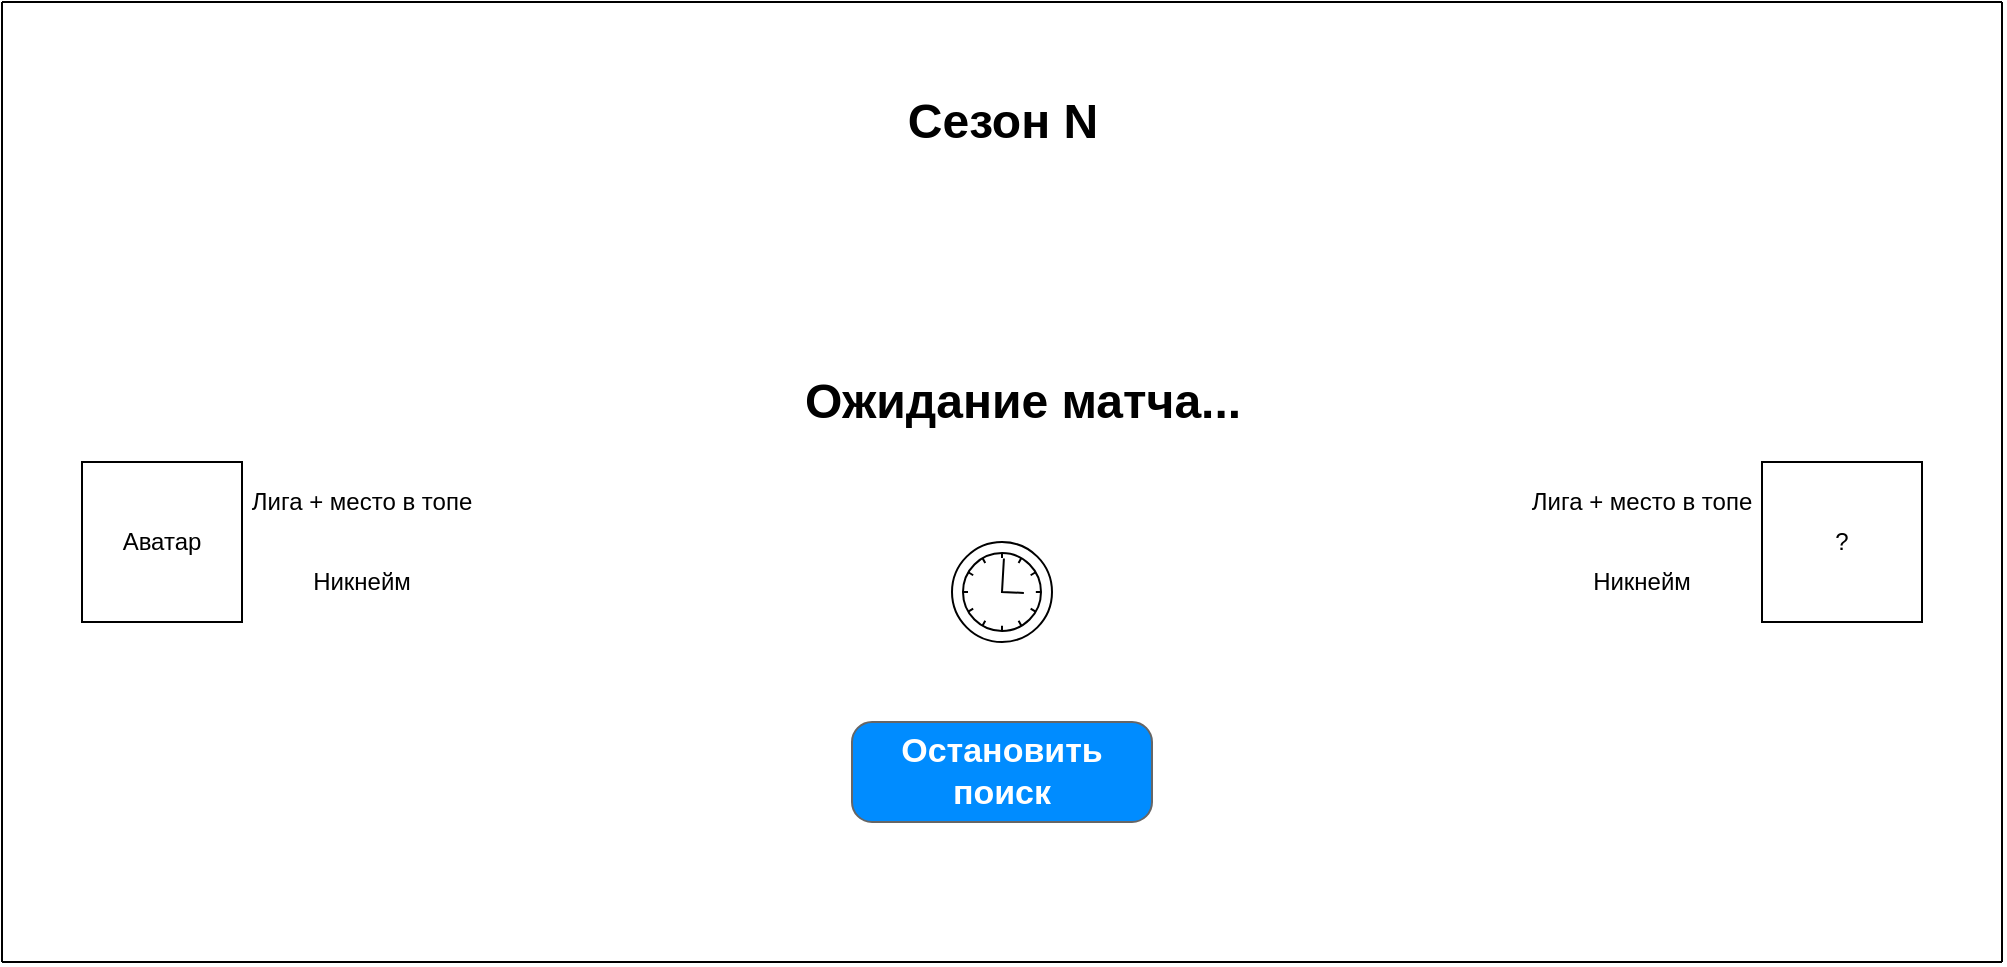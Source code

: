 <mxfile version="20.5.3" type="device"><diagram name="Page-1" id="03018318-947c-dd8e-b7a3-06fadd420f32"><mxGraphModel dx="990" dy="575" grid="1" gridSize="10" guides="1" tooltips="1" connect="1" arrows="1" fold="1" page="1" pageScale="1" pageWidth="1100" pageHeight="850" background="none" math="0" shadow="0"><root><mxCell id="0"/><mxCell id="1" parent="0"/><mxCell id="PS4eh6hcQB5EMK2ma9Kf-1" value="" style="endArrow=none;html=1;rounded=0;" parent="1" edge="1"><mxGeometry width="50" height="50" relative="1" as="geometry"><mxPoint x="40" y="520" as="sourcePoint"/><mxPoint x="40" y="40" as="targetPoint"/></mxGeometry></mxCell><mxCell id="PS4eh6hcQB5EMK2ma9Kf-2" value="" style="endArrow=none;html=1;rounded=0;" parent="1" edge="1"><mxGeometry width="50" height="50" relative="1" as="geometry"><mxPoint x="40" y="520" as="sourcePoint"/><mxPoint x="1040" y="520" as="targetPoint"/></mxGeometry></mxCell><mxCell id="PS4eh6hcQB5EMK2ma9Kf-3" value="" style="endArrow=none;html=1;rounded=0;" parent="1" edge="1"><mxGeometry width="50" height="50" relative="1" as="geometry"><mxPoint x="1040" y="520" as="sourcePoint"/><mxPoint x="1040" y="40" as="targetPoint"/></mxGeometry></mxCell><mxCell id="PS4eh6hcQB5EMK2ma9Kf-4" value="" style="endArrow=none;html=1;rounded=0;" parent="1" edge="1"><mxGeometry width="50" height="50" relative="1" as="geometry"><mxPoint x="40" y="40" as="sourcePoint"/><mxPoint x="1040" y="40" as="targetPoint"/></mxGeometry></mxCell><mxCell id="PS4eh6hcQB5EMK2ma9Kf-5" value="Сезон N" style="text;strokeColor=none;fillColor=none;html=1;fontSize=24;fontStyle=1;verticalAlign=middle;align=center;" parent="1" vertex="1"><mxGeometry x="490" y="80" width="100" height="40" as="geometry"/></mxCell><mxCell id="PS4eh6hcQB5EMK2ma9Kf-6" value="Ожидание матча..." style="text;strokeColor=none;fillColor=none;html=1;fontSize=24;fontStyle=1;verticalAlign=middle;align=center;" parent="1" vertex="1"><mxGeometry x="500" y="220" width="100" height="40" as="geometry"/></mxCell><mxCell id="PS4eh6hcQB5EMK2ma9Kf-7" value="" style="points=[[0.145,0.145,0],[0.5,0,0],[0.855,0.145,0],[1,0.5,0],[0.855,0.855,0],[0.5,1,0],[0.145,0.855,0],[0,0.5,0]];shape=mxgraph.bpmn.event;html=1;verticalLabelPosition=bottom;labelBackgroundColor=#ffffff;verticalAlign=top;align=center;perimeter=ellipsePerimeter;outlineConnect=0;aspect=fixed;outline=standard;symbol=timer;" parent="1" vertex="1"><mxGeometry x="515" y="310" width="50" height="50" as="geometry"/></mxCell><mxCell id="PS4eh6hcQB5EMK2ma9Kf-8" value="Аватар" style="rounded=0;whiteSpace=wrap;html=1;" parent="1" vertex="1"><mxGeometry x="80" y="270" width="80" height="80" as="geometry"/></mxCell><mxCell id="PS4eh6hcQB5EMK2ma9Kf-9" value="Никнейм" style="text;html=1;strokeColor=none;fillColor=none;align=center;verticalAlign=middle;whiteSpace=wrap;rounded=0;" parent="1" vertex="1"><mxGeometry x="160" y="310" width="120" height="40" as="geometry"/></mxCell><mxCell id="PS4eh6hcQB5EMK2ma9Kf-10" value="Лига + место в топе" style="text;html=1;strokeColor=none;fillColor=none;align=center;verticalAlign=middle;whiteSpace=wrap;rounded=0;" parent="1" vertex="1"><mxGeometry x="160" y="270" width="120" height="40" as="geometry"/></mxCell><mxCell id="PS4eh6hcQB5EMK2ma9Kf-11" value="?" style="rounded=0;whiteSpace=wrap;html=1;" parent="1" vertex="1"><mxGeometry x="920" y="270" width="80" height="80" as="geometry"/></mxCell><mxCell id="PS4eh6hcQB5EMK2ma9Kf-13" value="Никнейм" style="text;html=1;strokeColor=none;fillColor=none;align=center;verticalAlign=middle;whiteSpace=wrap;rounded=0;" parent="1" vertex="1"><mxGeometry x="800" y="310" width="120" height="40" as="geometry"/></mxCell><mxCell id="PS4eh6hcQB5EMK2ma9Kf-14" value="Лига + место в топе" style="text;html=1;strokeColor=none;fillColor=none;align=center;verticalAlign=middle;whiteSpace=wrap;rounded=0;" parent="1" vertex="1"><mxGeometry x="800" y="270" width="120" height="40" as="geometry"/></mxCell><mxCell id="PS4eh6hcQB5EMK2ma9Kf-15" value="Остановить поиск" style="strokeWidth=1;shadow=0;dashed=0;align=center;html=1;shape=mxgraph.mockup.buttons.button;strokeColor=#666666;fontColor=#ffffff;mainText=;buttonStyle=round;fontSize=17;fontStyle=1;fillColor=#008cff;whiteSpace=wrap;" parent="1" vertex="1"><mxGeometry x="465" y="400" width="150" height="50" as="geometry"/></mxCell></root></mxGraphModel></diagram></mxfile>